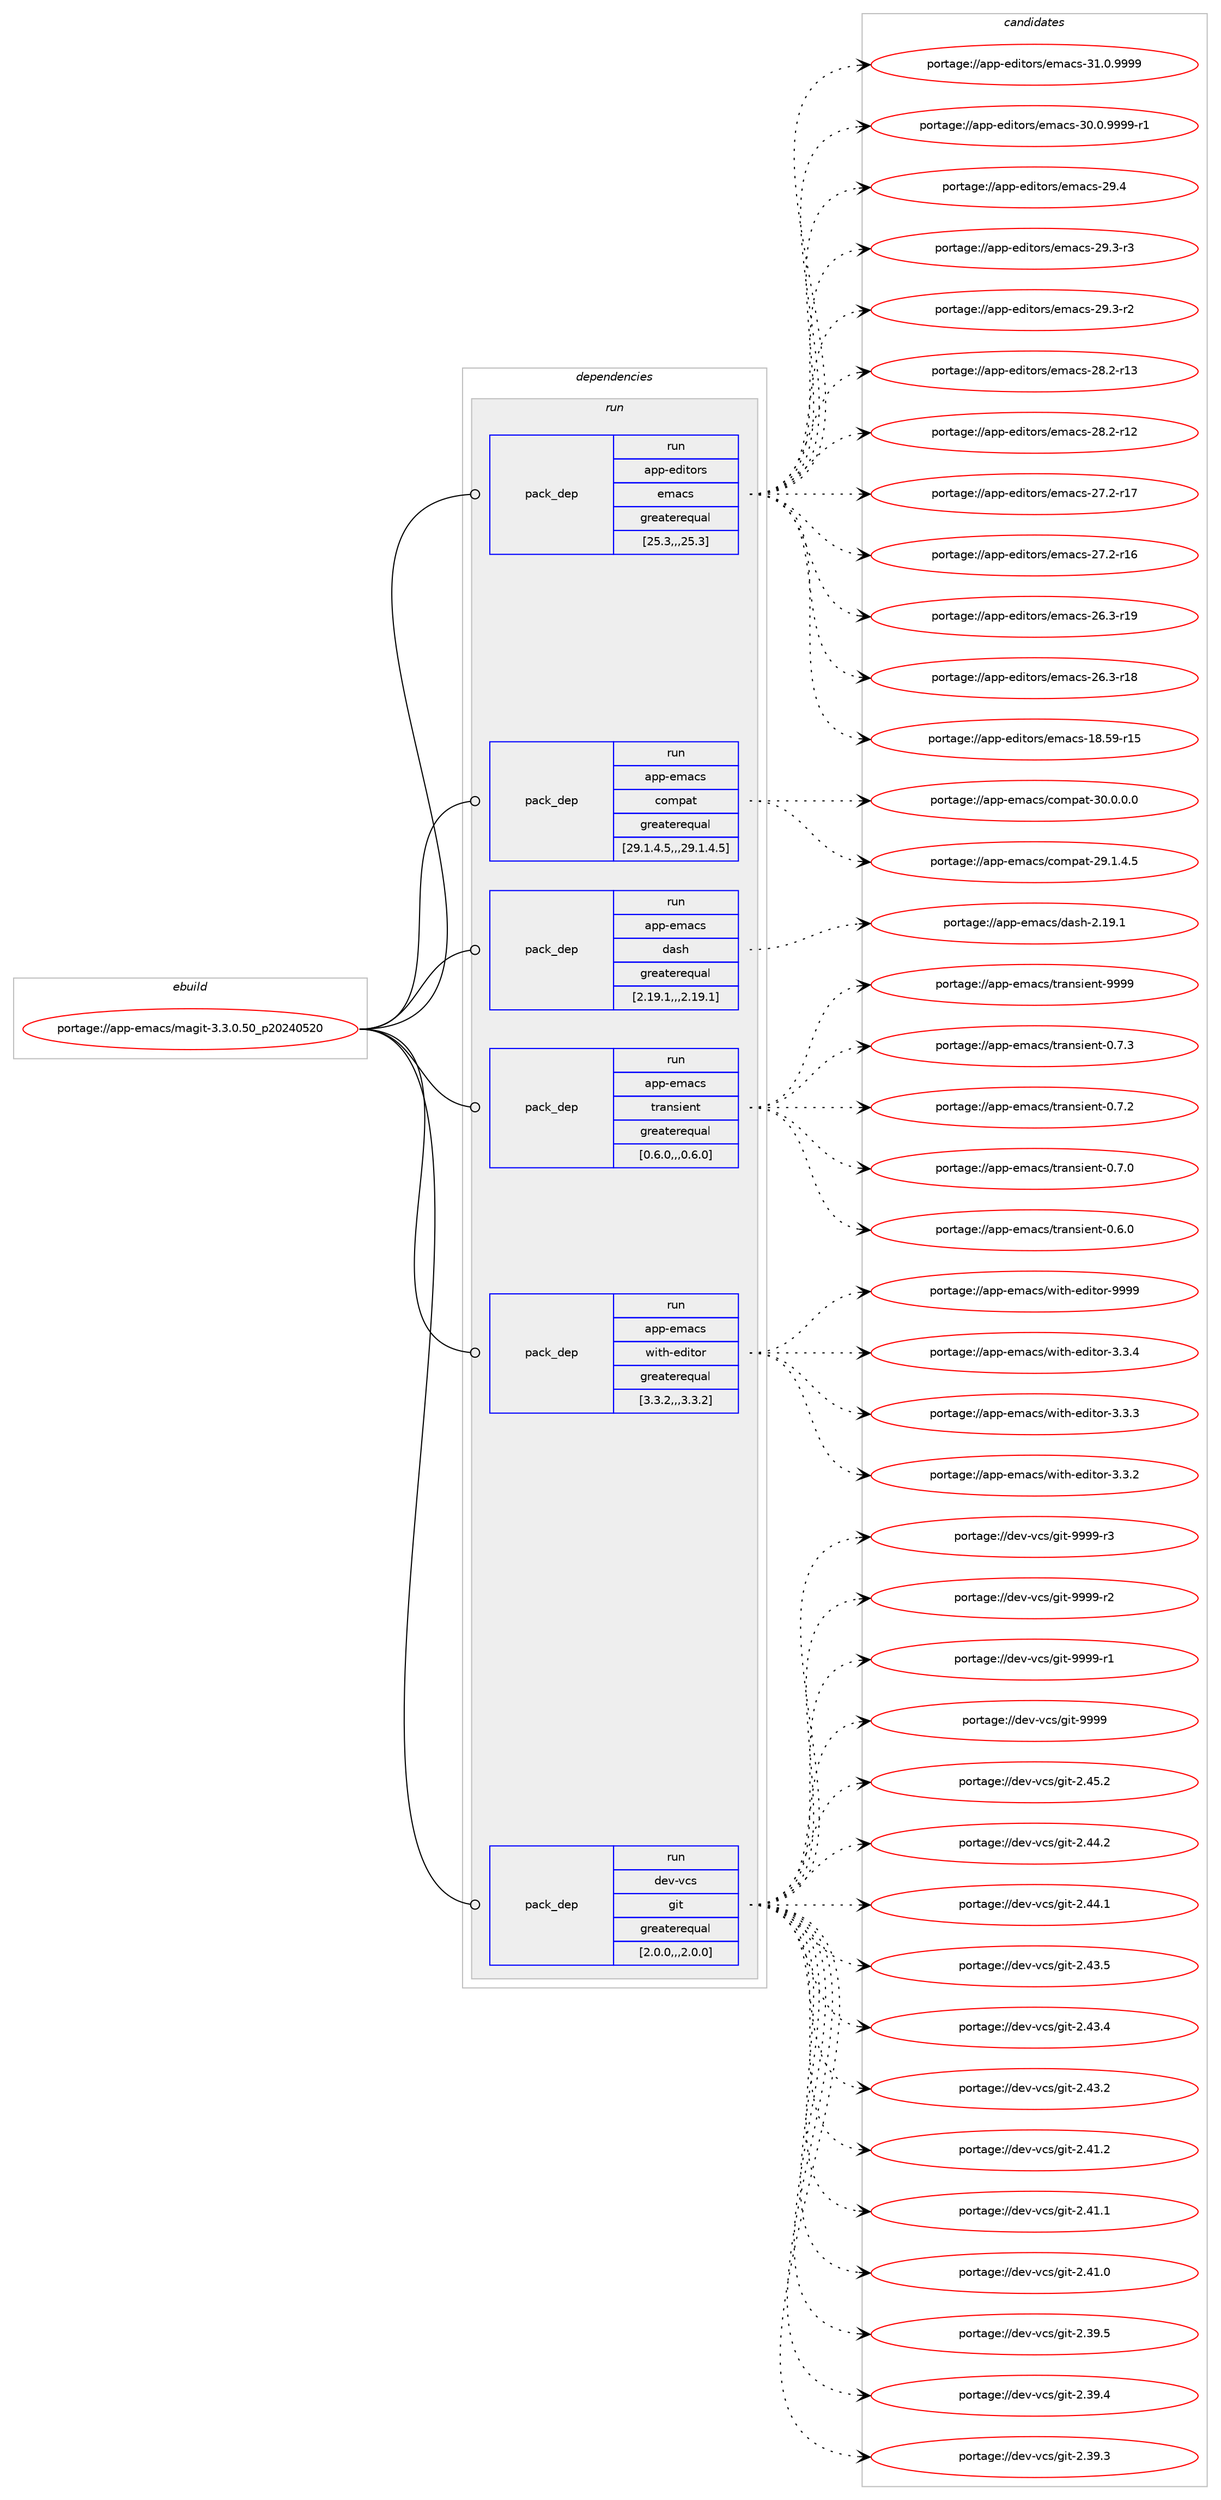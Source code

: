 digraph prolog {

# *************
# Graph options
# *************

newrank=true;
concentrate=true;
compound=true;
graph [rankdir=LR,fontname=Helvetica,fontsize=10,ranksep=1.5];#, ranksep=2.5, nodesep=0.2];
edge  [arrowhead=vee];
node  [fontname=Helvetica,fontsize=10];

# **********
# The ebuild
# **********

subgraph cluster_leftcol {
color=gray;
label=<<i>ebuild</i>>;
id [label="portage://app-emacs/magit-3.3.0.50_p20240520", color=red, width=4, href="../app-emacs/magit-3.3.0.50_p20240520.svg"];
}

# ****************
# The dependencies
# ****************

subgraph cluster_midcol {
color=gray;
label=<<i>dependencies</i>>;
subgraph cluster_compile {
fillcolor="#eeeeee";
style=filled;
label=<<i>compile</i>>;
}
subgraph cluster_compileandrun {
fillcolor="#eeeeee";
style=filled;
label=<<i>compile and run</i>>;
}
subgraph cluster_run {
fillcolor="#eeeeee";
style=filled;
label=<<i>run</i>>;
subgraph pack16632 {
dependency22978 [label=<<TABLE BORDER="0" CELLBORDER="1" CELLSPACING="0" CELLPADDING="4" WIDTH="220"><TR><TD ROWSPAN="6" CELLPADDING="30">pack_dep</TD></TR><TR><TD WIDTH="110">run</TD></TR><TR><TD>app-editors</TD></TR><TR><TD>emacs</TD></TR><TR><TD>greaterequal</TD></TR><TR><TD>[25.3,,,25.3]</TD></TR></TABLE>>, shape=none, color=blue];
}
id:e -> dependency22978:w [weight=20,style="solid",arrowhead="odot"];
subgraph pack16633 {
dependency22979 [label=<<TABLE BORDER="0" CELLBORDER="1" CELLSPACING="0" CELLPADDING="4" WIDTH="220"><TR><TD ROWSPAN="6" CELLPADDING="30">pack_dep</TD></TR><TR><TD WIDTH="110">run</TD></TR><TR><TD>app-emacs</TD></TR><TR><TD>compat</TD></TR><TR><TD>greaterequal</TD></TR><TR><TD>[29.1.4.5,,,29.1.4.5]</TD></TR></TABLE>>, shape=none, color=blue];
}
id:e -> dependency22979:w [weight=20,style="solid",arrowhead="odot"];
subgraph pack16634 {
dependency22980 [label=<<TABLE BORDER="0" CELLBORDER="1" CELLSPACING="0" CELLPADDING="4" WIDTH="220"><TR><TD ROWSPAN="6" CELLPADDING="30">pack_dep</TD></TR><TR><TD WIDTH="110">run</TD></TR><TR><TD>app-emacs</TD></TR><TR><TD>dash</TD></TR><TR><TD>greaterequal</TD></TR><TR><TD>[2.19.1,,,2.19.1]</TD></TR></TABLE>>, shape=none, color=blue];
}
id:e -> dependency22980:w [weight=20,style="solid",arrowhead="odot"];
subgraph pack16635 {
dependency22981 [label=<<TABLE BORDER="0" CELLBORDER="1" CELLSPACING="0" CELLPADDING="4" WIDTH="220"><TR><TD ROWSPAN="6" CELLPADDING="30">pack_dep</TD></TR><TR><TD WIDTH="110">run</TD></TR><TR><TD>app-emacs</TD></TR><TR><TD>transient</TD></TR><TR><TD>greaterequal</TD></TR><TR><TD>[0.6.0,,,0.6.0]</TD></TR></TABLE>>, shape=none, color=blue];
}
id:e -> dependency22981:w [weight=20,style="solid",arrowhead="odot"];
subgraph pack16636 {
dependency22982 [label=<<TABLE BORDER="0" CELLBORDER="1" CELLSPACING="0" CELLPADDING="4" WIDTH="220"><TR><TD ROWSPAN="6" CELLPADDING="30">pack_dep</TD></TR><TR><TD WIDTH="110">run</TD></TR><TR><TD>app-emacs</TD></TR><TR><TD>with-editor</TD></TR><TR><TD>greaterequal</TD></TR><TR><TD>[3.3.2,,,3.3.2]</TD></TR></TABLE>>, shape=none, color=blue];
}
id:e -> dependency22982:w [weight=20,style="solid",arrowhead="odot"];
subgraph pack16637 {
dependency22983 [label=<<TABLE BORDER="0" CELLBORDER="1" CELLSPACING="0" CELLPADDING="4" WIDTH="220"><TR><TD ROWSPAN="6" CELLPADDING="30">pack_dep</TD></TR><TR><TD WIDTH="110">run</TD></TR><TR><TD>dev-vcs</TD></TR><TR><TD>git</TD></TR><TR><TD>greaterequal</TD></TR><TR><TD>[2.0.0,,,2.0.0]</TD></TR></TABLE>>, shape=none, color=blue];
}
id:e -> dependency22983:w [weight=20,style="solid",arrowhead="odot"];
}
}

# **************
# The candidates
# **************

subgraph cluster_choices {
rank=same;
color=gray;
label=<<i>candidates</i>>;

subgraph choice16632 {
color=black;
nodesep=1;
choice971121124510110010511611111411547101109979911545514946484657575757 [label="portage://app-editors/emacs-31.0.9999", color=red, width=4,href="../app-editors/emacs-31.0.9999.svg"];
choice9711211245101100105116111114115471011099799115455148464846575757574511449 [label="portage://app-editors/emacs-30.0.9999-r1", color=red, width=4,href="../app-editors/emacs-30.0.9999-r1.svg"];
choice97112112451011001051161111141154710110997991154550574652 [label="portage://app-editors/emacs-29.4", color=red, width=4,href="../app-editors/emacs-29.4.svg"];
choice971121124510110010511611111411547101109979911545505746514511451 [label="portage://app-editors/emacs-29.3-r3", color=red, width=4,href="../app-editors/emacs-29.3-r3.svg"];
choice971121124510110010511611111411547101109979911545505746514511450 [label="portage://app-editors/emacs-29.3-r2", color=red, width=4,href="../app-editors/emacs-29.3-r2.svg"];
choice97112112451011001051161111141154710110997991154550564650451144951 [label="portage://app-editors/emacs-28.2-r13", color=red, width=4,href="../app-editors/emacs-28.2-r13.svg"];
choice97112112451011001051161111141154710110997991154550564650451144950 [label="portage://app-editors/emacs-28.2-r12", color=red, width=4,href="../app-editors/emacs-28.2-r12.svg"];
choice97112112451011001051161111141154710110997991154550554650451144955 [label="portage://app-editors/emacs-27.2-r17", color=red, width=4,href="../app-editors/emacs-27.2-r17.svg"];
choice97112112451011001051161111141154710110997991154550554650451144954 [label="portage://app-editors/emacs-27.2-r16", color=red, width=4,href="../app-editors/emacs-27.2-r16.svg"];
choice97112112451011001051161111141154710110997991154550544651451144957 [label="portage://app-editors/emacs-26.3-r19", color=red, width=4,href="../app-editors/emacs-26.3-r19.svg"];
choice97112112451011001051161111141154710110997991154550544651451144956 [label="portage://app-editors/emacs-26.3-r18", color=red, width=4,href="../app-editors/emacs-26.3-r18.svg"];
choice9711211245101100105116111114115471011099799115454956465357451144953 [label="portage://app-editors/emacs-18.59-r15", color=red, width=4,href="../app-editors/emacs-18.59-r15.svg"];
dependency22978:e -> choice971121124510110010511611111411547101109979911545514946484657575757:w [style=dotted,weight="100"];
dependency22978:e -> choice9711211245101100105116111114115471011099799115455148464846575757574511449:w [style=dotted,weight="100"];
dependency22978:e -> choice97112112451011001051161111141154710110997991154550574652:w [style=dotted,weight="100"];
dependency22978:e -> choice971121124510110010511611111411547101109979911545505746514511451:w [style=dotted,weight="100"];
dependency22978:e -> choice971121124510110010511611111411547101109979911545505746514511450:w [style=dotted,weight="100"];
dependency22978:e -> choice97112112451011001051161111141154710110997991154550564650451144951:w [style=dotted,weight="100"];
dependency22978:e -> choice97112112451011001051161111141154710110997991154550564650451144950:w [style=dotted,weight="100"];
dependency22978:e -> choice97112112451011001051161111141154710110997991154550554650451144955:w [style=dotted,weight="100"];
dependency22978:e -> choice97112112451011001051161111141154710110997991154550554650451144954:w [style=dotted,weight="100"];
dependency22978:e -> choice97112112451011001051161111141154710110997991154550544651451144957:w [style=dotted,weight="100"];
dependency22978:e -> choice97112112451011001051161111141154710110997991154550544651451144956:w [style=dotted,weight="100"];
dependency22978:e -> choice9711211245101100105116111114115471011099799115454956465357451144953:w [style=dotted,weight="100"];
}
subgraph choice16633 {
color=black;
nodesep=1;
choice97112112451011099799115479911110911297116455148464846484648 [label="portage://app-emacs/compat-30.0.0.0", color=red, width=4,href="../app-emacs/compat-30.0.0.0.svg"];
choice97112112451011099799115479911110911297116455057464946524653 [label="portage://app-emacs/compat-29.1.4.5", color=red, width=4,href="../app-emacs/compat-29.1.4.5.svg"];
dependency22979:e -> choice97112112451011099799115479911110911297116455148464846484648:w [style=dotted,weight="100"];
dependency22979:e -> choice97112112451011099799115479911110911297116455057464946524653:w [style=dotted,weight="100"];
}
subgraph choice16634 {
color=black;
nodesep=1;
choice97112112451011099799115471009711510445504649574649 [label="portage://app-emacs/dash-2.19.1", color=red, width=4,href="../app-emacs/dash-2.19.1.svg"];
dependency22980:e -> choice97112112451011099799115471009711510445504649574649:w [style=dotted,weight="100"];
}
subgraph choice16635 {
color=black;
nodesep=1;
choice9711211245101109979911547116114971101151051011101164557575757 [label="portage://app-emacs/transient-9999", color=red, width=4,href="../app-emacs/transient-9999.svg"];
choice971121124510110997991154711611497110115105101110116454846554651 [label="portage://app-emacs/transient-0.7.3", color=red, width=4,href="../app-emacs/transient-0.7.3.svg"];
choice971121124510110997991154711611497110115105101110116454846554650 [label="portage://app-emacs/transient-0.7.2", color=red, width=4,href="../app-emacs/transient-0.7.2.svg"];
choice971121124510110997991154711611497110115105101110116454846554648 [label="portage://app-emacs/transient-0.7.0", color=red, width=4,href="../app-emacs/transient-0.7.0.svg"];
choice971121124510110997991154711611497110115105101110116454846544648 [label="portage://app-emacs/transient-0.6.0", color=red, width=4,href="../app-emacs/transient-0.6.0.svg"];
dependency22981:e -> choice9711211245101109979911547116114971101151051011101164557575757:w [style=dotted,weight="100"];
dependency22981:e -> choice971121124510110997991154711611497110115105101110116454846554651:w [style=dotted,weight="100"];
dependency22981:e -> choice971121124510110997991154711611497110115105101110116454846554650:w [style=dotted,weight="100"];
dependency22981:e -> choice971121124510110997991154711611497110115105101110116454846554648:w [style=dotted,weight="100"];
dependency22981:e -> choice971121124510110997991154711611497110115105101110116454846544648:w [style=dotted,weight="100"];
}
subgraph choice16636 {
color=black;
nodesep=1;
choice9711211245101109979911547119105116104451011001051161111144557575757 [label="portage://app-emacs/with-editor-9999", color=red, width=4,href="../app-emacs/with-editor-9999.svg"];
choice971121124510110997991154711910511610445101100105116111114455146514652 [label="portage://app-emacs/with-editor-3.3.4", color=red, width=4,href="../app-emacs/with-editor-3.3.4.svg"];
choice971121124510110997991154711910511610445101100105116111114455146514651 [label="portage://app-emacs/with-editor-3.3.3", color=red, width=4,href="../app-emacs/with-editor-3.3.3.svg"];
choice971121124510110997991154711910511610445101100105116111114455146514650 [label="portage://app-emacs/with-editor-3.3.2", color=red, width=4,href="../app-emacs/with-editor-3.3.2.svg"];
dependency22982:e -> choice9711211245101109979911547119105116104451011001051161111144557575757:w [style=dotted,weight="100"];
dependency22982:e -> choice971121124510110997991154711910511610445101100105116111114455146514652:w [style=dotted,weight="100"];
dependency22982:e -> choice971121124510110997991154711910511610445101100105116111114455146514651:w [style=dotted,weight="100"];
dependency22982:e -> choice971121124510110997991154711910511610445101100105116111114455146514650:w [style=dotted,weight="100"];
}
subgraph choice16637 {
color=black;
nodesep=1;
choice10010111845118991154710310511645575757574511451 [label="portage://dev-vcs/git-9999-r3", color=red, width=4,href="../dev-vcs/git-9999-r3.svg"];
choice10010111845118991154710310511645575757574511450 [label="portage://dev-vcs/git-9999-r2", color=red, width=4,href="../dev-vcs/git-9999-r2.svg"];
choice10010111845118991154710310511645575757574511449 [label="portage://dev-vcs/git-9999-r1", color=red, width=4,href="../dev-vcs/git-9999-r1.svg"];
choice1001011184511899115471031051164557575757 [label="portage://dev-vcs/git-9999", color=red, width=4,href="../dev-vcs/git-9999.svg"];
choice10010111845118991154710310511645504652534650 [label="portage://dev-vcs/git-2.45.2", color=red, width=4,href="../dev-vcs/git-2.45.2.svg"];
choice10010111845118991154710310511645504652524650 [label="portage://dev-vcs/git-2.44.2", color=red, width=4,href="../dev-vcs/git-2.44.2.svg"];
choice10010111845118991154710310511645504652524649 [label="portage://dev-vcs/git-2.44.1", color=red, width=4,href="../dev-vcs/git-2.44.1.svg"];
choice10010111845118991154710310511645504652514653 [label="portage://dev-vcs/git-2.43.5", color=red, width=4,href="../dev-vcs/git-2.43.5.svg"];
choice10010111845118991154710310511645504652514652 [label="portage://dev-vcs/git-2.43.4", color=red, width=4,href="../dev-vcs/git-2.43.4.svg"];
choice10010111845118991154710310511645504652514650 [label="portage://dev-vcs/git-2.43.2", color=red, width=4,href="../dev-vcs/git-2.43.2.svg"];
choice10010111845118991154710310511645504652494650 [label="portage://dev-vcs/git-2.41.2", color=red, width=4,href="../dev-vcs/git-2.41.2.svg"];
choice10010111845118991154710310511645504652494649 [label="portage://dev-vcs/git-2.41.1", color=red, width=4,href="../dev-vcs/git-2.41.1.svg"];
choice10010111845118991154710310511645504652494648 [label="portage://dev-vcs/git-2.41.0", color=red, width=4,href="../dev-vcs/git-2.41.0.svg"];
choice10010111845118991154710310511645504651574653 [label="portage://dev-vcs/git-2.39.5", color=red, width=4,href="../dev-vcs/git-2.39.5.svg"];
choice10010111845118991154710310511645504651574652 [label="portage://dev-vcs/git-2.39.4", color=red, width=4,href="../dev-vcs/git-2.39.4.svg"];
choice10010111845118991154710310511645504651574651 [label="portage://dev-vcs/git-2.39.3", color=red, width=4,href="../dev-vcs/git-2.39.3.svg"];
dependency22983:e -> choice10010111845118991154710310511645575757574511451:w [style=dotted,weight="100"];
dependency22983:e -> choice10010111845118991154710310511645575757574511450:w [style=dotted,weight="100"];
dependency22983:e -> choice10010111845118991154710310511645575757574511449:w [style=dotted,weight="100"];
dependency22983:e -> choice1001011184511899115471031051164557575757:w [style=dotted,weight="100"];
dependency22983:e -> choice10010111845118991154710310511645504652534650:w [style=dotted,weight="100"];
dependency22983:e -> choice10010111845118991154710310511645504652524650:w [style=dotted,weight="100"];
dependency22983:e -> choice10010111845118991154710310511645504652524649:w [style=dotted,weight="100"];
dependency22983:e -> choice10010111845118991154710310511645504652514653:w [style=dotted,weight="100"];
dependency22983:e -> choice10010111845118991154710310511645504652514652:w [style=dotted,weight="100"];
dependency22983:e -> choice10010111845118991154710310511645504652514650:w [style=dotted,weight="100"];
dependency22983:e -> choice10010111845118991154710310511645504652494650:w [style=dotted,weight="100"];
dependency22983:e -> choice10010111845118991154710310511645504652494649:w [style=dotted,weight="100"];
dependency22983:e -> choice10010111845118991154710310511645504652494648:w [style=dotted,weight="100"];
dependency22983:e -> choice10010111845118991154710310511645504651574653:w [style=dotted,weight="100"];
dependency22983:e -> choice10010111845118991154710310511645504651574652:w [style=dotted,weight="100"];
dependency22983:e -> choice10010111845118991154710310511645504651574651:w [style=dotted,weight="100"];
}
}

}
